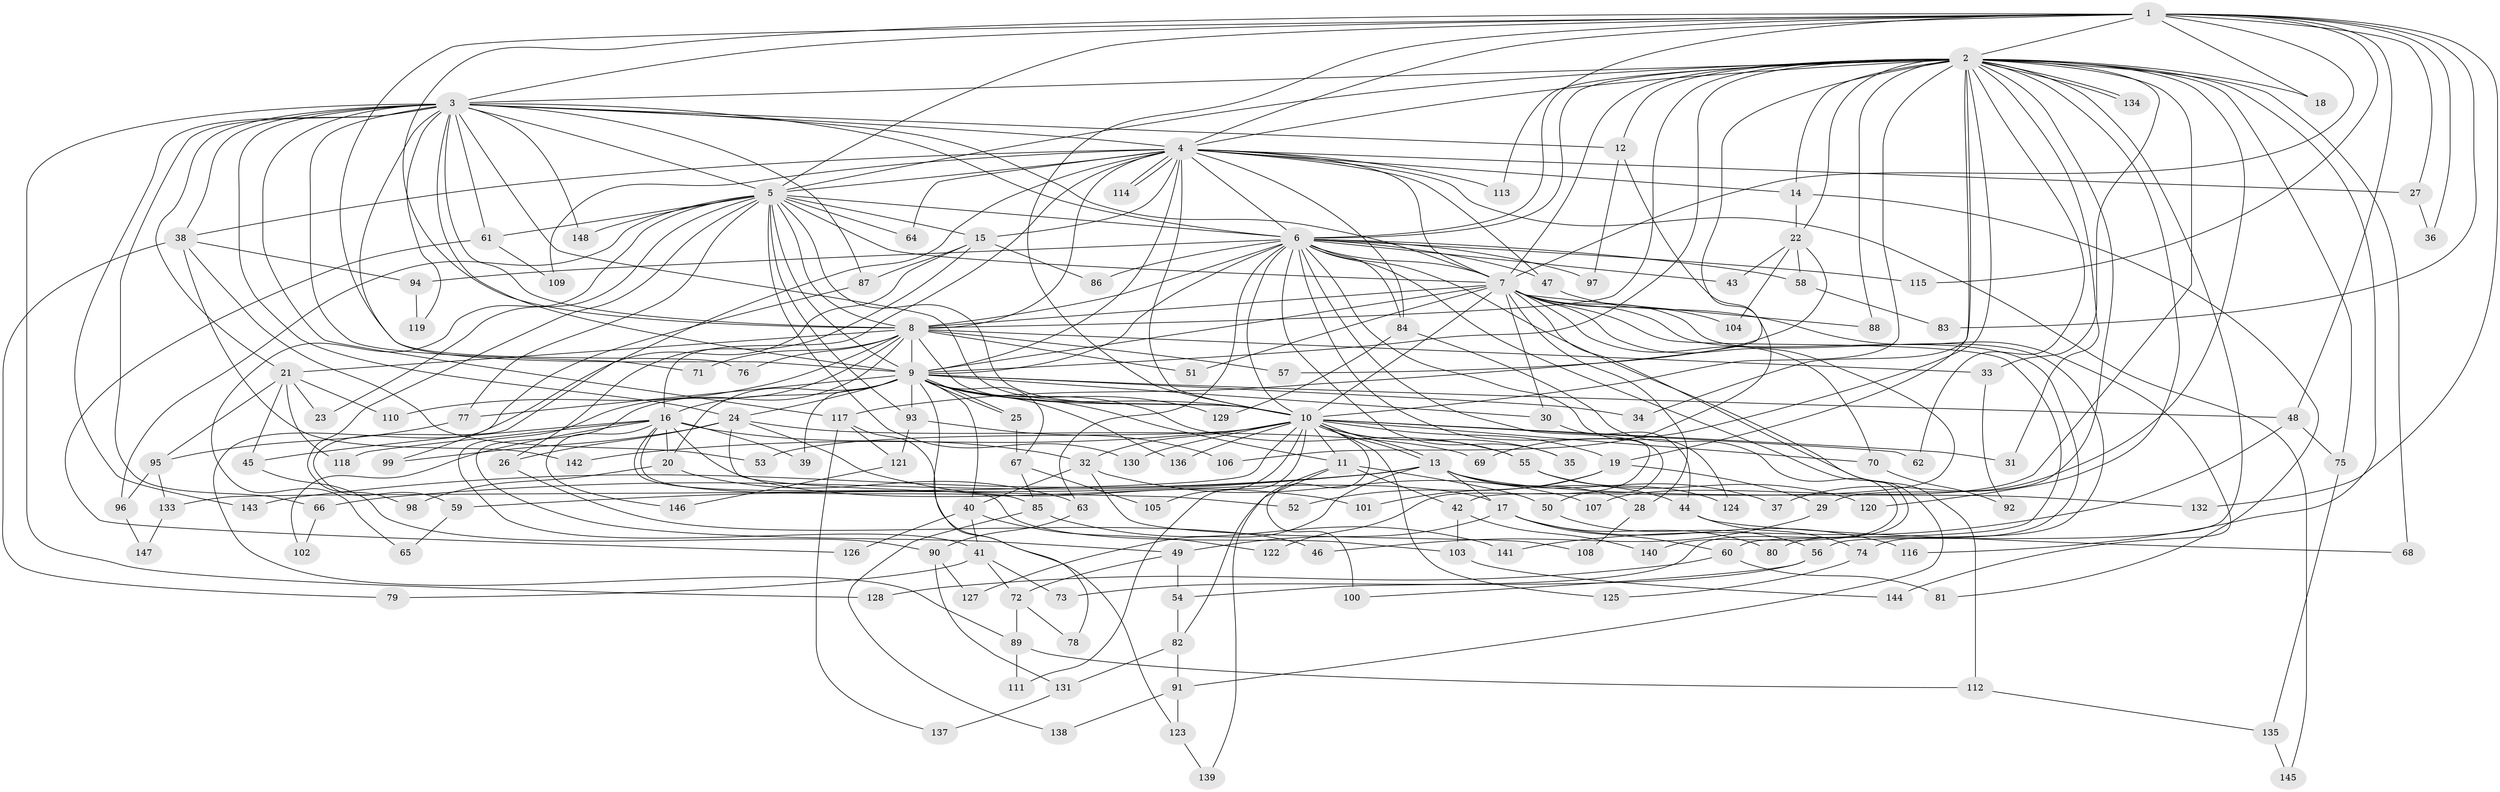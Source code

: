 // Generated by graph-tools (version 1.1) at 2025/25/03/09/25 03:25:47]
// undirected, 148 vertices, 321 edges
graph export_dot {
graph [start="1"]
  node [color=gray90,style=filled];
  1;
  2;
  3;
  4;
  5;
  6;
  7;
  8;
  9;
  10;
  11;
  12;
  13;
  14;
  15;
  16;
  17;
  18;
  19;
  20;
  21;
  22;
  23;
  24;
  25;
  26;
  27;
  28;
  29;
  30;
  31;
  32;
  33;
  34;
  35;
  36;
  37;
  38;
  39;
  40;
  41;
  42;
  43;
  44;
  45;
  46;
  47;
  48;
  49;
  50;
  51;
  52;
  53;
  54;
  55;
  56;
  57;
  58;
  59;
  60;
  61;
  62;
  63;
  64;
  65;
  66;
  67;
  68;
  69;
  70;
  71;
  72;
  73;
  74;
  75;
  76;
  77;
  78;
  79;
  80;
  81;
  82;
  83;
  84;
  85;
  86;
  87;
  88;
  89;
  90;
  91;
  92;
  93;
  94;
  95;
  96;
  97;
  98;
  99;
  100;
  101;
  102;
  103;
  104;
  105;
  106;
  107;
  108;
  109;
  110;
  111;
  112;
  113;
  114;
  115;
  116;
  117;
  118;
  119;
  120;
  121;
  122;
  123;
  124;
  125;
  126;
  127;
  128;
  129;
  130;
  131;
  132;
  133;
  134;
  135;
  136;
  137;
  138;
  139;
  140;
  141;
  142;
  143;
  144;
  145;
  146;
  147;
  148;
  1 -- 2;
  1 -- 3;
  1 -- 4;
  1 -- 5;
  1 -- 6;
  1 -- 7;
  1 -- 8;
  1 -- 9;
  1 -- 10;
  1 -- 18;
  1 -- 27;
  1 -- 36;
  1 -- 48;
  1 -- 83;
  1 -- 115;
  1 -- 132;
  2 -- 3;
  2 -- 4;
  2 -- 5;
  2 -- 6;
  2 -- 7;
  2 -- 8;
  2 -- 9;
  2 -- 10;
  2 -- 12;
  2 -- 14;
  2 -- 18;
  2 -- 19;
  2 -- 22;
  2 -- 29;
  2 -- 31;
  2 -- 33;
  2 -- 34;
  2 -- 37;
  2 -- 56;
  2 -- 62;
  2 -- 68;
  2 -- 69;
  2 -- 75;
  2 -- 88;
  2 -- 107;
  2 -- 113;
  2 -- 116;
  2 -- 117;
  2 -- 120;
  2 -- 134;
  2 -- 134;
  3 -- 4;
  3 -- 5;
  3 -- 6;
  3 -- 7;
  3 -- 8;
  3 -- 9;
  3 -- 10;
  3 -- 12;
  3 -- 21;
  3 -- 24;
  3 -- 38;
  3 -- 61;
  3 -- 66;
  3 -- 71;
  3 -- 76;
  3 -- 87;
  3 -- 117;
  3 -- 119;
  3 -- 128;
  3 -- 143;
  3 -- 148;
  4 -- 5;
  4 -- 6;
  4 -- 7;
  4 -- 8;
  4 -- 9;
  4 -- 10;
  4 -- 14;
  4 -- 15;
  4 -- 16;
  4 -- 27;
  4 -- 38;
  4 -- 47;
  4 -- 64;
  4 -- 84;
  4 -- 99;
  4 -- 109;
  4 -- 113;
  4 -- 114;
  4 -- 114;
  4 -- 145;
  5 -- 6;
  5 -- 7;
  5 -- 8;
  5 -- 9;
  5 -- 10;
  5 -- 15;
  5 -- 23;
  5 -- 61;
  5 -- 64;
  5 -- 65;
  5 -- 77;
  5 -- 93;
  5 -- 96;
  5 -- 98;
  5 -- 130;
  5 -- 148;
  6 -- 7;
  6 -- 8;
  6 -- 9;
  6 -- 10;
  6 -- 35;
  6 -- 43;
  6 -- 47;
  6 -- 50;
  6 -- 58;
  6 -- 63;
  6 -- 84;
  6 -- 86;
  6 -- 91;
  6 -- 94;
  6 -- 97;
  6 -- 112;
  6 -- 115;
  6 -- 122;
  6 -- 124;
  7 -- 8;
  7 -- 9;
  7 -- 10;
  7 -- 28;
  7 -- 30;
  7 -- 42;
  7 -- 51;
  7 -- 54;
  7 -- 60;
  7 -- 70;
  7 -- 74;
  7 -- 80;
  7 -- 88;
  7 -- 104;
  8 -- 9;
  8 -- 10;
  8 -- 21;
  8 -- 33;
  8 -- 41;
  8 -- 49;
  8 -- 51;
  8 -- 57;
  8 -- 71;
  8 -- 76;
  8 -- 110;
  9 -- 10;
  9 -- 11;
  9 -- 16;
  9 -- 20;
  9 -- 24;
  9 -- 25;
  9 -- 25;
  9 -- 30;
  9 -- 34;
  9 -- 39;
  9 -- 40;
  9 -- 48;
  9 -- 55;
  9 -- 67;
  9 -- 77;
  9 -- 78;
  9 -- 93;
  9 -- 129;
  9 -- 136;
  10 -- 11;
  10 -- 13;
  10 -- 13;
  10 -- 19;
  10 -- 31;
  10 -- 32;
  10 -- 35;
  10 -- 53;
  10 -- 55;
  10 -- 62;
  10 -- 70;
  10 -- 100;
  10 -- 105;
  10 -- 111;
  10 -- 125;
  10 -- 130;
  10 -- 133;
  10 -- 136;
  10 -- 142;
  11 -- 42;
  11 -- 50;
  11 -- 82;
  11 -- 139;
  12 -- 97;
  12 -- 106;
  13 -- 17;
  13 -- 28;
  13 -- 37;
  13 -- 44;
  13 -- 59;
  13 -- 66;
  13 -- 127;
  13 -- 132;
  13 -- 143;
  14 -- 22;
  14 -- 81;
  15 -- 26;
  15 -- 59;
  15 -- 86;
  15 -- 87;
  16 -- 17;
  16 -- 20;
  16 -- 32;
  16 -- 39;
  16 -- 45;
  16 -- 85;
  16 -- 102;
  16 -- 103;
  16 -- 118;
  16 -- 146;
  17 -- 49;
  17 -- 60;
  17 -- 80;
  17 -- 116;
  19 -- 29;
  19 -- 52;
  19 -- 101;
  20 -- 63;
  20 -- 98;
  21 -- 23;
  21 -- 45;
  21 -- 95;
  21 -- 110;
  21 -- 118;
  22 -- 43;
  22 -- 57;
  22 -- 58;
  22 -- 104;
  24 -- 26;
  24 -- 52;
  24 -- 69;
  24 -- 99;
  24 -- 101;
  25 -- 67;
  26 -- 46;
  27 -- 36;
  28 -- 108;
  29 -- 46;
  30 -- 44;
  32 -- 40;
  32 -- 107;
  32 -- 108;
  33 -- 92;
  38 -- 53;
  38 -- 79;
  38 -- 94;
  38 -- 142;
  40 -- 41;
  40 -- 122;
  40 -- 126;
  41 -- 72;
  41 -- 73;
  41 -- 79;
  42 -- 103;
  42 -- 140;
  44 -- 68;
  44 -- 74;
  45 -- 90;
  47 -- 144;
  48 -- 75;
  48 -- 141;
  49 -- 54;
  49 -- 72;
  50 -- 56;
  54 -- 82;
  55 -- 120;
  55 -- 124;
  56 -- 73;
  56 -- 100;
  58 -- 83;
  59 -- 65;
  60 -- 81;
  60 -- 128;
  61 -- 109;
  61 -- 126;
  63 -- 90;
  66 -- 102;
  67 -- 85;
  67 -- 105;
  70 -- 92;
  72 -- 78;
  72 -- 89;
  74 -- 125;
  75 -- 135;
  77 -- 95;
  82 -- 91;
  82 -- 131;
  84 -- 129;
  84 -- 140;
  85 -- 138;
  85 -- 141;
  87 -- 89;
  89 -- 111;
  89 -- 112;
  90 -- 127;
  90 -- 131;
  91 -- 123;
  91 -- 138;
  93 -- 106;
  93 -- 121;
  94 -- 119;
  95 -- 96;
  95 -- 133;
  96 -- 147;
  103 -- 144;
  112 -- 135;
  117 -- 121;
  117 -- 123;
  117 -- 137;
  121 -- 146;
  123 -- 139;
  131 -- 137;
  133 -- 147;
  135 -- 145;
}
